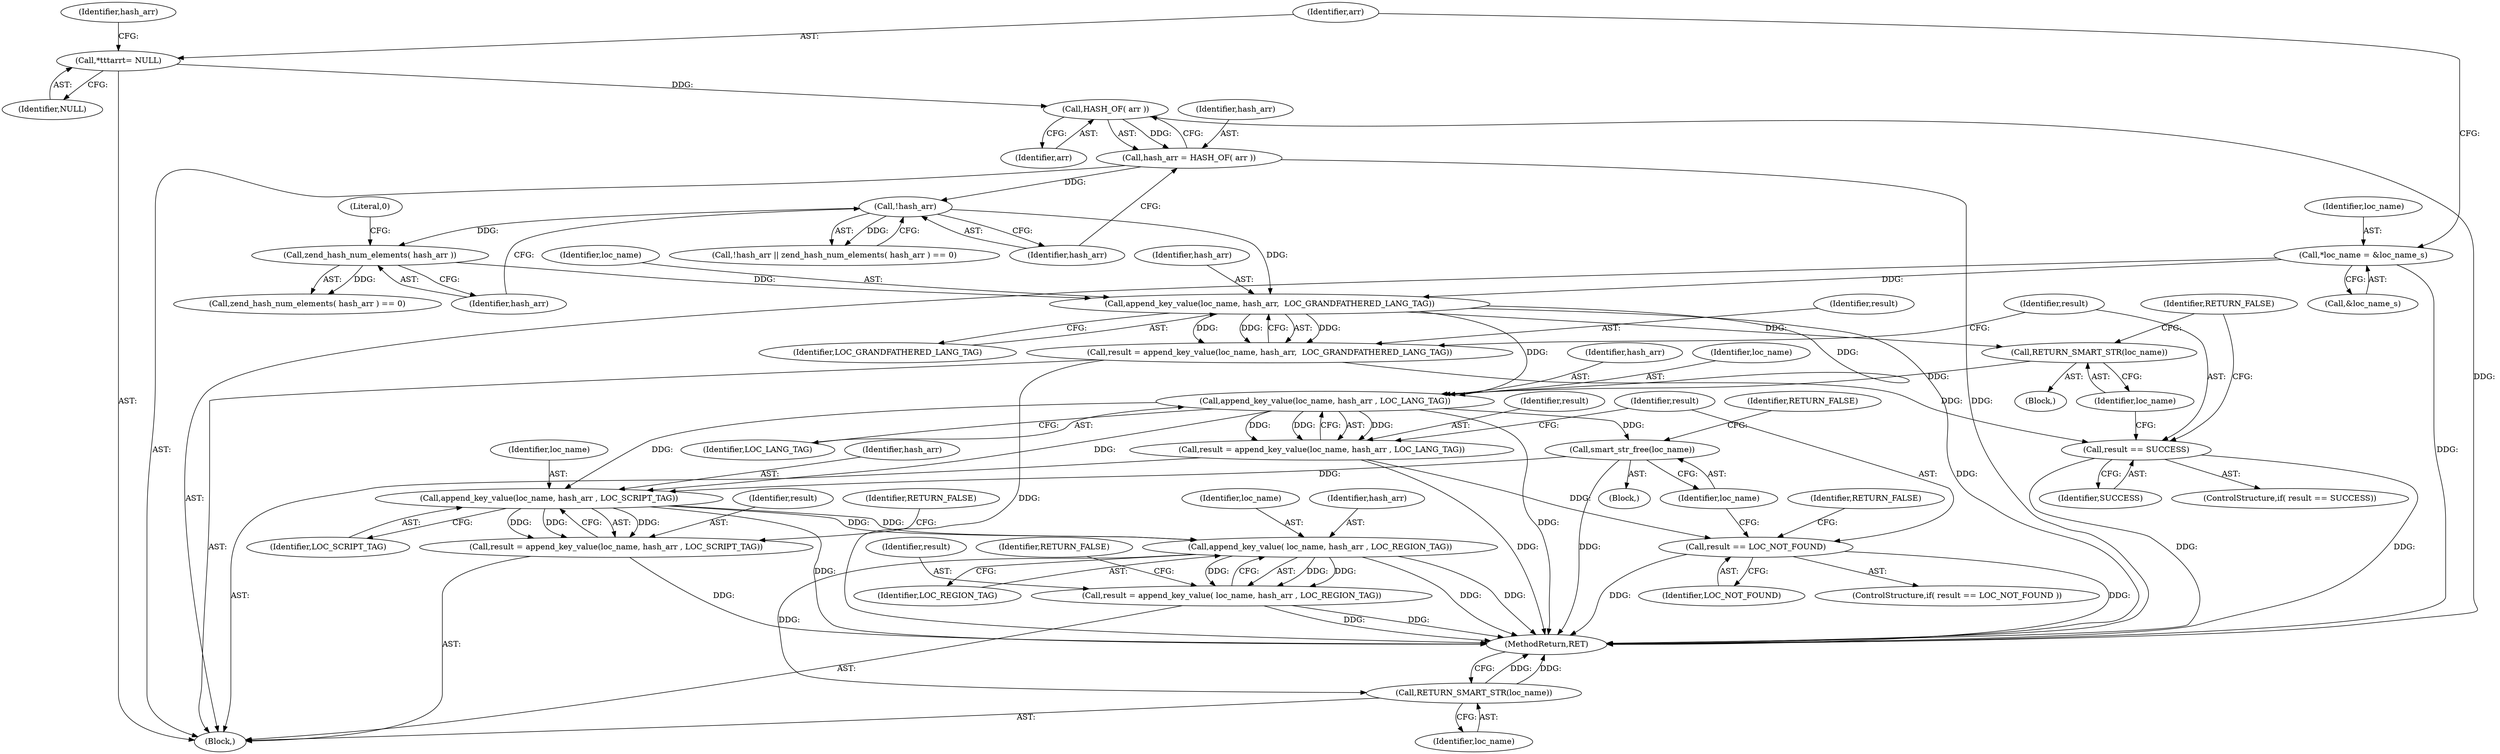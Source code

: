 digraph "1_php-src_97eff7eb57fc2320c267a949cffd622c38712484?w=1_8@pointer" {
"1000147" [label="(Call,append_key_value(loc_name, hash_arr,  LOC_GRANDFATHERED_LANG_TAG))"];
"1000114" [label="(Call,*loc_name = &loc_name_s)"];
"1000141" [label="(Call,zend_hash_num_elements( hash_arr ))"];
"1000138" [label="(Call,!hash_arr)"];
"1000132" [label="(Call,hash_arr = HASH_OF( arr ))"];
"1000134" [label="(Call,HASH_OF( arr ))"];
"1000119" [label="(Call,*\t\t\tarr\t= NULL)"];
"1000145" [label="(Call,result = append_key_value(loc_name, hash_arr,  LOC_GRANDFATHERED_LANG_TAG))"];
"1000152" [label="(Call,result == SUCCESS)"];
"1000156" [label="(Call,RETURN_SMART_STR(loc_name))"];
"1000162" [label="(Call,append_key_value(loc_name, hash_arr , LOC_LANG_TAG))"];
"1000160" [label="(Call,result = append_key_value(loc_name, hash_arr , LOC_LANG_TAG))"];
"1000167" [label="(Call,result == LOC_NOT_FOUND)"];
"1000171" [label="(Call,smart_str_free(loc_name))"];
"1000180" [label="(Call,append_key_value(loc_name, hash_arr , LOC_SCRIPT_TAG))"];
"1000178" [label="(Call,result = append_key_value(loc_name, hash_arr , LOC_SCRIPT_TAG))"];
"1000188" [label="(Call,append_key_value( loc_name, hash_arr , LOC_REGION_TAG))"];
"1000186" [label="(Call,result = append_key_value( loc_name, hash_arr , LOC_REGION_TAG))"];
"1000198" [label="(Call,RETURN_SMART_STR(loc_name))"];
"1000116" [label="(Call,&loc_name_s)"];
"1000143" [label="(Literal,0)"];
"1000133" [label="(Identifier,hash_arr)"];
"1000161" [label="(Identifier,result)"];
"1000124" [label="(Identifier,hash_arr)"];
"1000173" [label="(Identifier,RETURN_FALSE)"];
"1000190" [label="(Identifier,hash_arr)"];
"1000156" [label="(Call,RETURN_SMART_STR(loc_name))"];
"1000114" [label="(Call,*loc_name = &loc_name_s)"];
"1000137" [label="(Call,!hash_arr || zend_hash_num_elements( hash_arr ) == 0)"];
"1000168" [label="(Identifier,result)"];
"1000150" [label="(Identifier,LOC_GRANDFATHERED_LANG_TAG)"];
"1000141" [label="(Call,zend_hash_num_elements( hash_arr ))"];
"1000200" [label="(MethodReturn,RET)"];
"1000134" [label="(Call,HASH_OF( arr ))"];
"1000186" [label="(Call,result = append_key_value( loc_name, hash_arr , LOC_REGION_TAG))"];
"1000152" [label="(Call,result == SUCCESS)"];
"1000155" [label="(Block,)"];
"1000115" [label="(Identifier,loc_name)"];
"1000166" [label="(ControlStructure,if( result == LOC_NOT_FOUND ))"];
"1000119" [label="(Call,*\t\t\tarr\t= NULL)"];
"1000164" [label="(Identifier,hash_arr)"];
"1000182" [label="(Identifier,hash_arr)"];
"1000159" [label="(Identifier,RETURN_FALSE)"];
"1000191" [label="(Identifier,LOC_REGION_TAG)"];
"1000120" [label="(Identifier,arr)"];
"1000140" [label="(Call,zend_hash_num_elements( hash_arr ) == 0)"];
"1000142" [label="(Identifier,hash_arr)"];
"1000162" [label="(Call,append_key_value(loc_name, hash_arr , LOC_LANG_TAG))"];
"1000198" [label="(Call,RETURN_SMART_STR(loc_name))"];
"1000187" [label="(Identifier,result)"];
"1000145" [label="(Call,result = append_key_value(loc_name, hash_arr,  LOC_GRANDFATHERED_LANG_TAG))"];
"1000171" [label="(Call,smart_str_free(loc_name))"];
"1000138" [label="(Call,!hash_arr)"];
"1000157" [label="(Identifier,loc_name)"];
"1000183" [label="(Identifier,LOC_SCRIPT_TAG)"];
"1000178" [label="(Call,result = append_key_value(loc_name, hash_arr , LOC_SCRIPT_TAG))"];
"1000199" [label="(Identifier,loc_name)"];
"1000189" [label="(Identifier,loc_name)"];
"1000135" [label="(Identifier,arr)"];
"1000170" [label="(Block,)"];
"1000146" [label="(Identifier,result)"];
"1000121" [label="(Identifier,NULL)"];
"1000139" [label="(Identifier,hash_arr)"];
"1000175" [label="(Identifier,RETURN_FALSE)"];
"1000148" [label="(Identifier,loc_name)"];
"1000180" [label="(Call,append_key_value(loc_name, hash_arr , LOC_SCRIPT_TAG))"];
"1000149" [label="(Identifier,hash_arr)"];
"1000153" [label="(Identifier,result)"];
"1000163" [label="(Identifier,loc_name)"];
"1000109" [label="(Block,)"];
"1000132" [label="(Call,hash_arr = HASH_OF( arr ))"];
"1000154" [label="(Identifier,SUCCESS)"];
"1000188" [label="(Call,append_key_value( loc_name, hash_arr , LOC_REGION_TAG))"];
"1000172" [label="(Identifier,loc_name)"];
"1000147" [label="(Call,append_key_value(loc_name, hash_arr,  LOC_GRANDFATHERED_LANG_TAG))"];
"1000160" [label="(Call,result = append_key_value(loc_name, hash_arr , LOC_LANG_TAG))"];
"1000179" [label="(Identifier,result)"];
"1000181" [label="(Identifier,loc_name)"];
"1000193" [label="(Identifier,RETURN_FALSE)"];
"1000167" [label="(Call,result == LOC_NOT_FOUND)"];
"1000185" [label="(Identifier,RETURN_FALSE)"];
"1000151" [label="(ControlStructure,if( result == SUCCESS))"];
"1000169" [label="(Identifier,LOC_NOT_FOUND)"];
"1000165" [label="(Identifier,LOC_LANG_TAG)"];
"1000147" -> "1000145"  [label="AST: "];
"1000147" -> "1000150"  [label="CFG: "];
"1000148" -> "1000147"  [label="AST: "];
"1000149" -> "1000147"  [label="AST: "];
"1000150" -> "1000147"  [label="AST: "];
"1000145" -> "1000147"  [label="CFG: "];
"1000147" -> "1000200"  [label="DDG: "];
"1000147" -> "1000145"  [label="DDG: "];
"1000147" -> "1000145"  [label="DDG: "];
"1000147" -> "1000145"  [label="DDG: "];
"1000114" -> "1000147"  [label="DDG: "];
"1000141" -> "1000147"  [label="DDG: "];
"1000138" -> "1000147"  [label="DDG: "];
"1000147" -> "1000156"  [label="DDG: "];
"1000147" -> "1000162"  [label="DDG: "];
"1000147" -> "1000162"  [label="DDG: "];
"1000114" -> "1000109"  [label="AST: "];
"1000114" -> "1000116"  [label="CFG: "];
"1000115" -> "1000114"  [label="AST: "];
"1000116" -> "1000114"  [label="AST: "];
"1000120" -> "1000114"  [label="CFG: "];
"1000114" -> "1000200"  [label="DDG: "];
"1000141" -> "1000140"  [label="AST: "];
"1000141" -> "1000142"  [label="CFG: "];
"1000142" -> "1000141"  [label="AST: "];
"1000143" -> "1000141"  [label="CFG: "];
"1000141" -> "1000140"  [label="DDG: "];
"1000138" -> "1000141"  [label="DDG: "];
"1000138" -> "1000137"  [label="AST: "];
"1000138" -> "1000139"  [label="CFG: "];
"1000139" -> "1000138"  [label="AST: "];
"1000142" -> "1000138"  [label="CFG: "];
"1000137" -> "1000138"  [label="CFG: "];
"1000138" -> "1000137"  [label="DDG: "];
"1000132" -> "1000138"  [label="DDG: "];
"1000132" -> "1000109"  [label="AST: "];
"1000132" -> "1000134"  [label="CFG: "];
"1000133" -> "1000132"  [label="AST: "];
"1000134" -> "1000132"  [label="AST: "];
"1000139" -> "1000132"  [label="CFG: "];
"1000132" -> "1000200"  [label="DDG: "];
"1000134" -> "1000132"  [label="DDG: "];
"1000134" -> "1000135"  [label="CFG: "];
"1000135" -> "1000134"  [label="AST: "];
"1000134" -> "1000200"  [label="DDG: "];
"1000119" -> "1000134"  [label="DDG: "];
"1000119" -> "1000109"  [label="AST: "];
"1000119" -> "1000121"  [label="CFG: "];
"1000120" -> "1000119"  [label="AST: "];
"1000121" -> "1000119"  [label="AST: "];
"1000124" -> "1000119"  [label="CFG: "];
"1000145" -> "1000109"  [label="AST: "];
"1000146" -> "1000145"  [label="AST: "];
"1000153" -> "1000145"  [label="CFG: "];
"1000145" -> "1000200"  [label="DDG: "];
"1000145" -> "1000152"  [label="DDG: "];
"1000152" -> "1000151"  [label="AST: "];
"1000152" -> "1000154"  [label="CFG: "];
"1000153" -> "1000152"  [label="AST: "];
"1000154" -> "1000152"  [label="AST: "];
"1000157" -> "1000152"  [label="CFG: "];
"1000159" -> "1000152"  [label="CFG: "];
"1000152" -> "1000200"  [label="DDG: "];
"1000152" -> "1000200"  [label="DDG: "];
"1000156" -> "1000155"  [label="AST: "];
"1000156" -> "1000157"  [label="CFG: "];
"1000157" -> "1000156"  [label="AST: "];
"1000159" -> "1000156"  [label="CFG: "];
"1000156" -> "1000162"  [label="DDG: "];
"1000162" -> "1000160"  [label="AST: "];
"1000162" -> "1000165"  [label="CFG: "];
"1000163" -> "1000162"  [label="AST: "];
"1000164" -> "1000162"  [label="AST: "];
"1000165" -> "1000162"  [label="AST: "];
"1000160" -> "1000162"  [label="CFG: "];
"1000162" -> "1000200"  [label="DDG: "];
"1000162" -> "1000160"  [label="DDG: "];
"1000162" -> "1000160"  [label="DDG: "];
"1000162" -> "1000160"  [label="DDG: "];
"1000162" -> "1000171"  [label="DDG: "];
"1000162" -> "1000180"  [label="DDG: "];
"1000162" -> "1000180"  [label="DDG: "];
"1000160" -> "1000109"  [label="AST: "];
"1000161" -> "1000160"  [label="AST: "];
"1000168" -> "1000160"  [label="CFG: "];
"1000160" -> "1000200"  [label="DDG: "];
"1000160" -> "1000167"  [label="DDG: "];
"1000167" -> "1000166"  [label="AST: "];
"1000167" -> "1000169"  [label="CFG: "];
"1000168" -> "1000167"  [label="AST: "];
"1000169" -> "1000167"  [label="AST: "];
"1000172" -> "1000167"  [label="CFG: "];
"1000175" -> "1000167"  [label="CFG: "];
"1000167" -> "1000200"  [label="DDG: "];
"1000167" -> "1000200"  [label="DDG: "];
"1000171" -> "1000170"  [label="AST: "];
"1000171" -> "1000172"  [label="CFG: "];
"1000172" -> "1000171"  [label="AST: "];
"1000173" -> "1000171"  [label="CFG: "];
"1000171" -> "1000200"  [label="DDG: "];
"1000171" -> "1000180"  [label="DDG: "];
"1000180" -> "1000178"  [label="AST: "];
"1000180" -> "1000183"  [label="CFG: "];
"1000181" -> "1000180"  [label="AST: "];
"1000182" -> "1000180"  [label="AST: "];
"1000183" -> "1000180"  [label="AST: "];
"1000178" -> "1000180"  [label="CFG: "];
"1000180" -> "1000200"  [label="DDG: "];
"1000180" -> "1000178"  [label="DDG: "];
"1000180" -> "1000178"  [label="DDG: "];
"1000180" -> "1000178"  [label="DDG: "];
"1000180" -> "1000188"  [label="DDG: "];
"1000180" -> "1000188"  [label="DDG: "];
"1000178" -> "1000109"  [label="AST: "];
"1000179" -> "1000178"  [label="AST: "];
"1000185" -> "1000178"  [label="CFG: "];
"1000178" -> "1000200"  [label="DDG: "];
"1000188" -> "1000186"  [label="AST: "];
"1000188" -> "1000191"  [label="CFG: "];
"1000189" -> "1000188"  [label="AST: "];
"1000190" -> "1000188"  [label="AST: "];
"1000191" -> "1000188"  [label="AST: "];
"1000186" -> "1000188"  [label="CFG: "];
"1000188" -> "1000200"  [label="DDG: "];
"1000188" -> "1000200"  [label="DDG: "];
"1000188" -> "1000186"  [label="DDG: "];
"1000188" -> "1000186"  [label="DDG: "];
"1000188" -> "1000186"  [label="DDG: "];
"1000188" -> "1000198"  [label="DDG: "];
"1000186" -> "1000109"  [label="AST: "];
"1000187" -> "1000186"  [label="AST: "];
"1000193" -> "1000186"  [label="CFG: "];
"1000186" -> "1000200"  [label="DDG: "];
"1000186" -> "1000200"  [label="DDG: "];
"1000198" -> "1000109"  [label="AST: "];
"1000198" -> "1000199"  [label="CFG: "];
"1000199" -> "1000198"  [label="AST: "];
"1000200" -> "1000198"  [label="CFG: "];
"1000198" -> "1000200"  [label="DDG: "];
"1000198" -> "1000200"  [label="DDG: "];
}
